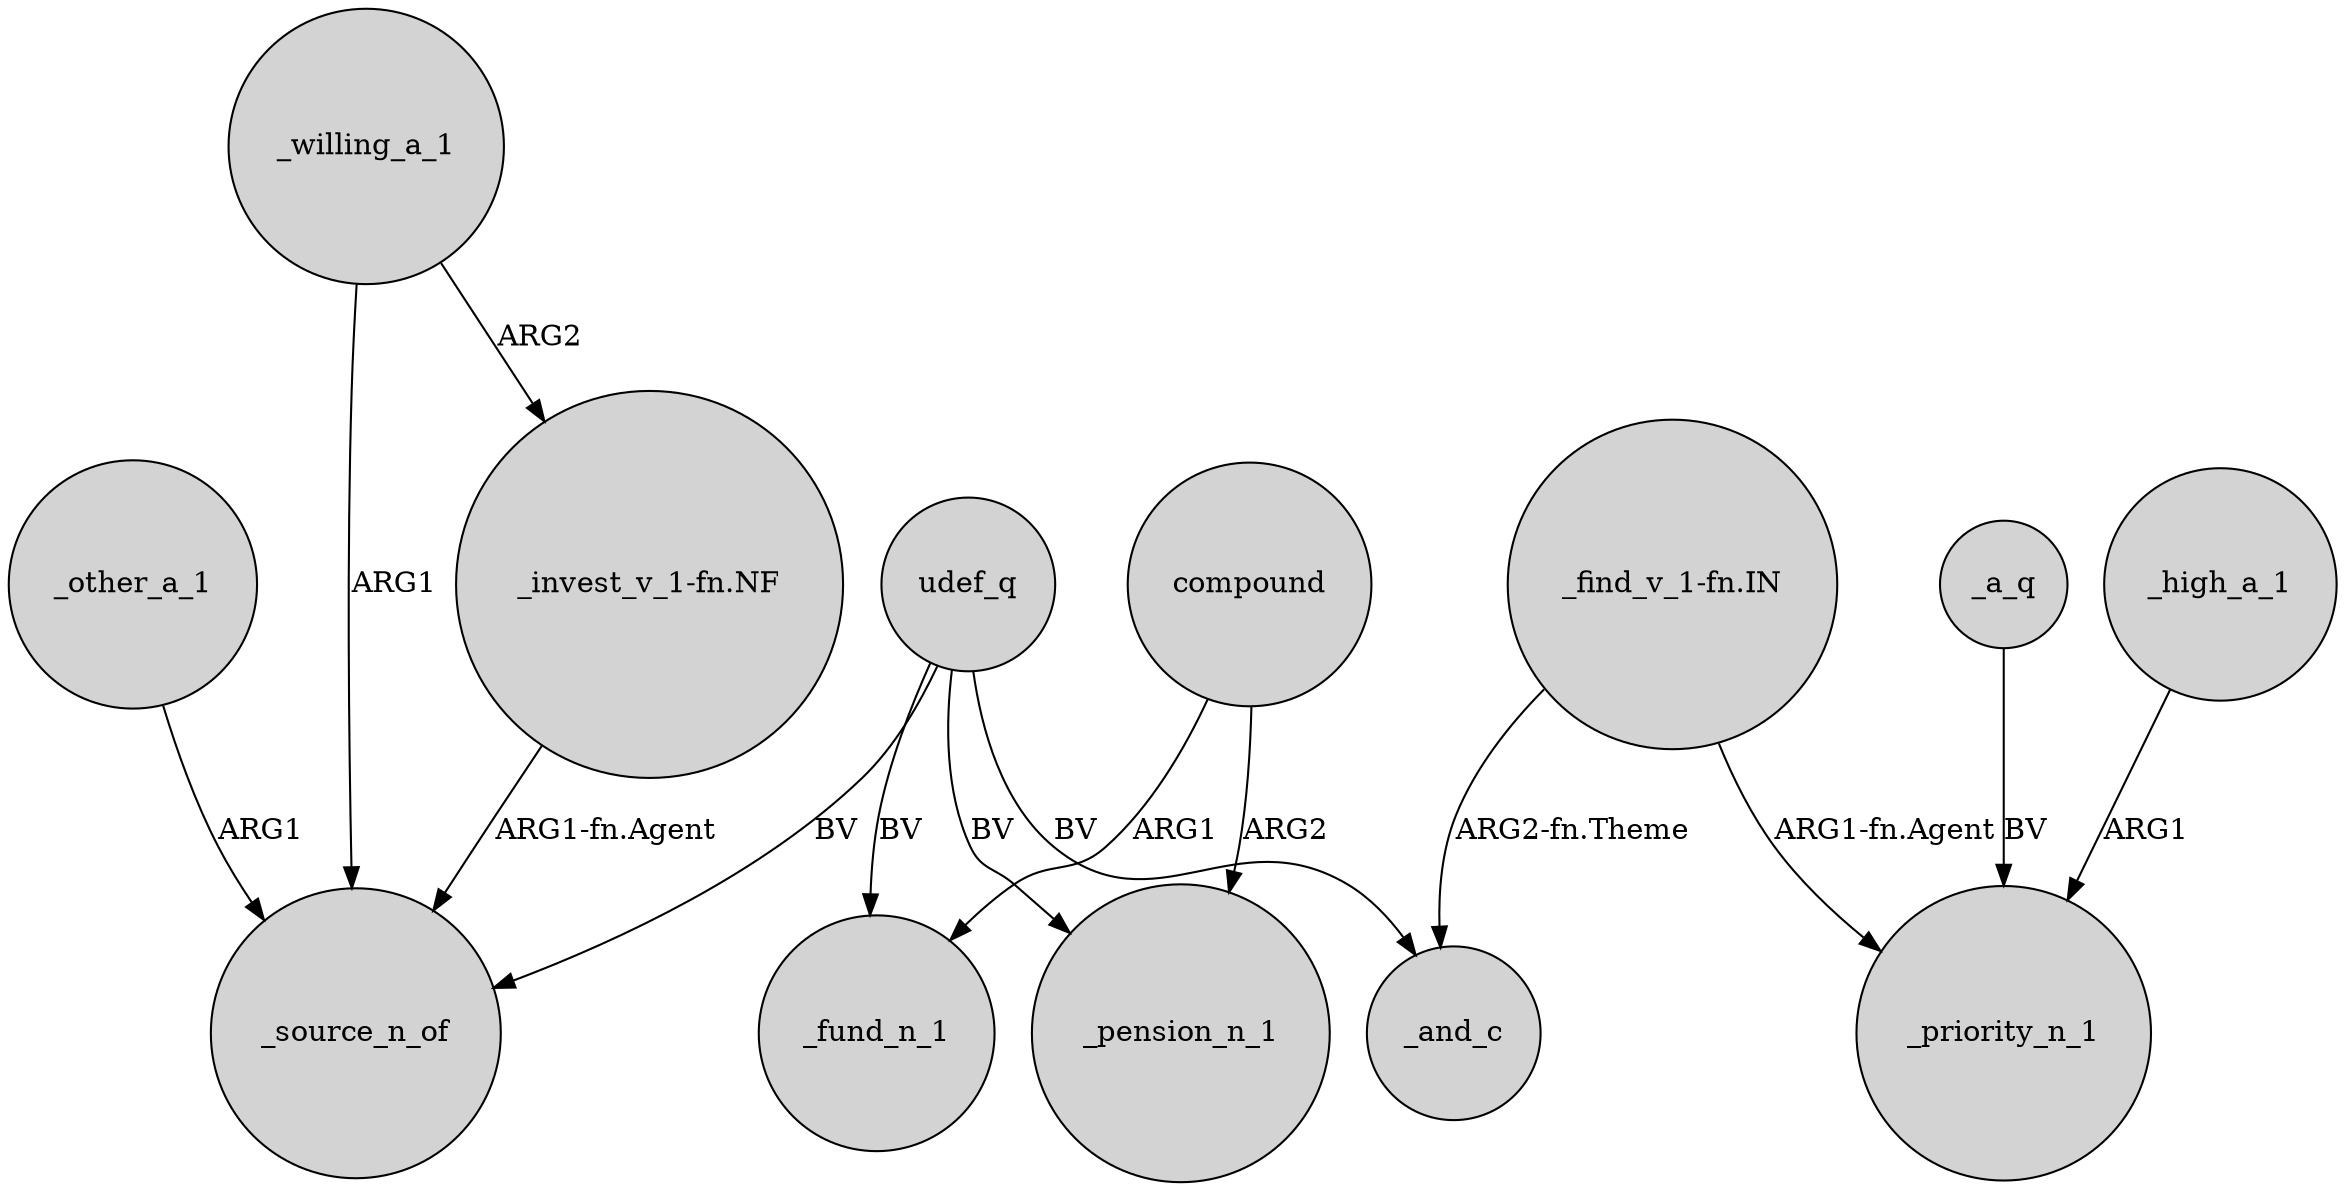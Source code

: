digraph {
	node [shape=circle style=filled]
	_willing_a_1 -> _source_n_of [label=ARG1]
	"_invest_v_1-fn.NF" -> _source_n_of [label="ARG1-fn.Agent"]
	_a_q -> _priority_n_1 [label=BV]
	_willing_a_1 -> "_invest_v_1-fn.NF" [label=ARG2]
	"_find_v_1-fn.IN" -> _and_c [label="ARG2-fn.Theme"]
	compound -> _pension_n_1 [label=ARG2]
	udef_q -> _pension_n_1 [label=BV]
	"_find_v_1-fn.IN" -> _priority_n_1 [label="ARG1-fn.Agent"]
	_high_a_1 -> _priority_n_1 [label=ARG1]
	udef_q -> _source_n_of [label=BV]
	udef_q -> _and_c [label=BV]
	udef_q -> _fund_n_1 [label=BV]
	_other_a_1 -> _source_n_of [label=ARG1]
	compound -> _fund_n_1 [label=ARG1]
}
